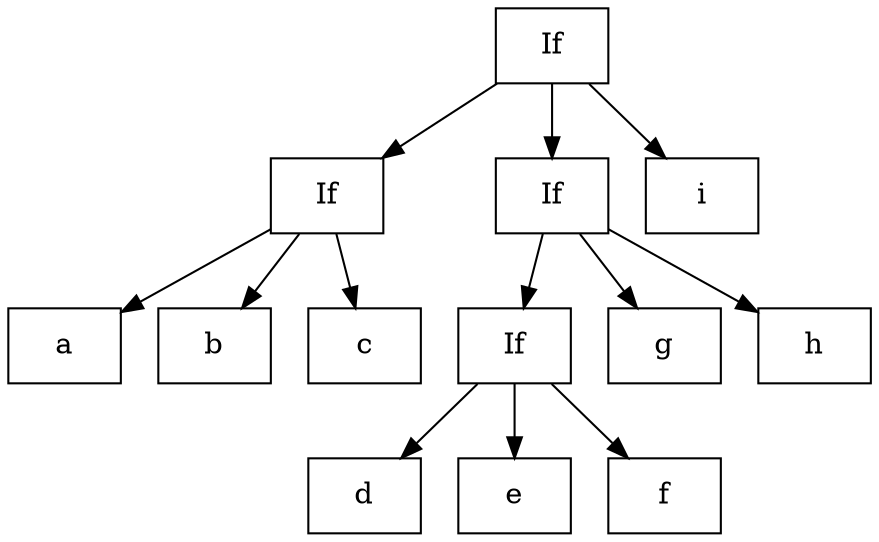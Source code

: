 digraph G {
    node [shape="box"];

    n0 [label="If"];
    n1 [label="If"];
    n2 [label="a"];
    n1 -> n2;
    n3 [label="b"];
    n1 -> n3;
    n4 [label="c"];
    n1 -> n4;
    n0 -> n1;
    n5 [label="If"];
    n6 [label="If"];
    n7 [label="d"];
    n6 -> n7;
    n8 [label="e"];
    n6 -> n8;
    n9 [label="f"];
    n6 -> n9;
    n5 -> n6;
    n10 [label="g"];
    n5 -> n10;
    n11 [label="h"];
    n5 -> n11;
    n0 -> n5;
    n12 [label="i"];
    n0 -> n12;
}

